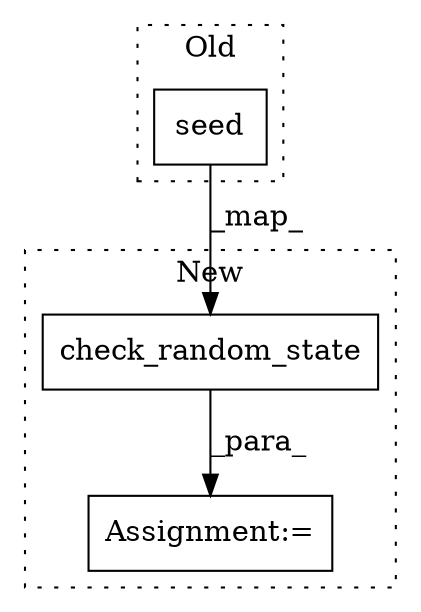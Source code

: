 digraph G {
subgraph cluster0 {
1 [label="seed" a="32" s="2470,2490" l="5,1" shape="box"];
label = "Old";
style="dotted";
}
subgraph cluster1 {
2 [label="check_random_state" a="32" s="2393,2427" l="19,1" shape="box"];
3 [label="Assignment:=" a="7" s="2392" l="1" shape="box"];
label = "New";
style="dotted";
}
1 -> 2 [label="_map_"];
2 -> 3 [label="_para_"];
}